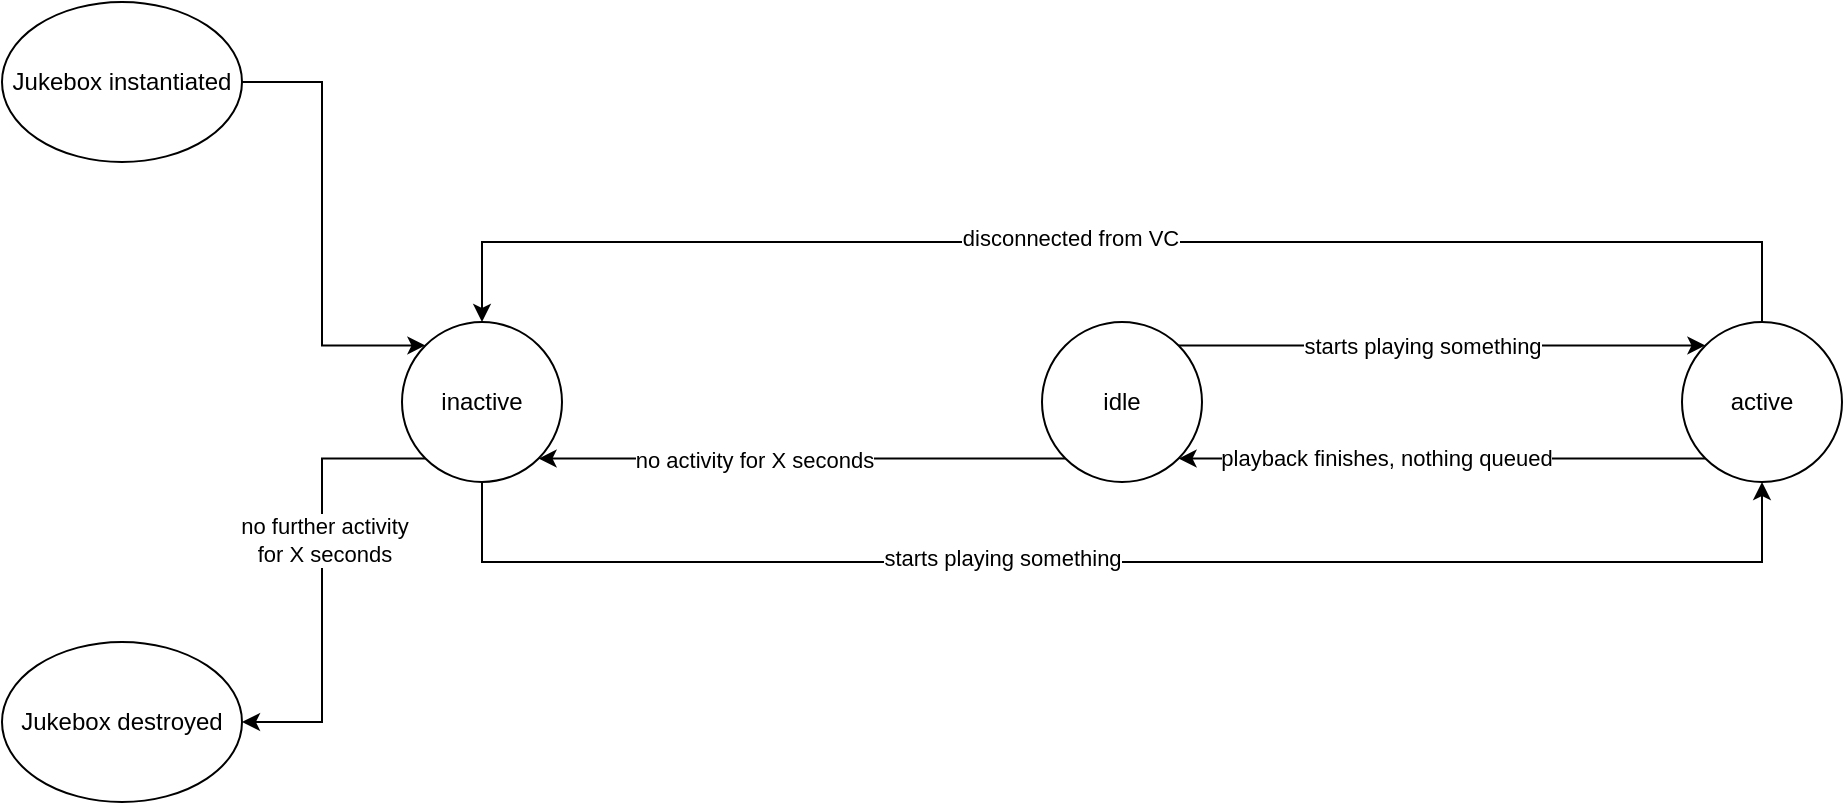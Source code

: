 <mxfile version="20.1.3" type="device"><diagram id="sjr4sskD4A1n_a_Vux0w" name="Page-1"><mxGraphModel dx="2438" dy="750" grid="1" gridSize="10" guides="1" tooltips="1" connect="1" arrows="1" fold="1" page="1" pageScale="1" pageWidth="850" pageHeight="1100" math="0" shadow="0"><root><mxCell id="0"/><mxCell id="1" parent="0"/><mxCell id="E9QBED_cegoEsFHnzM1C-15" style="edgeStyle=orthogonalEdgeStyle;rounded=0;orthogonalLoop=1;jettySize=auto;html=1;entryX=0.5;entryY=1;entryDx=0;entryDy=0;" edge="1" parent="1" source="E9QBED_cegoEsFHnzM1C-1" target="E9QBED_cegoEsFHnzM1C-3"><mxGeometry relative="1" as="geometry"><Array as="points"><mxPoint x="80" y="320"/><mxPoint x="720" y="320"/></Array></mxGeometry></mxCell><mxCell id="E9QBED_cegoEsFHnzM1C-16" value="starts playing something" style="edgeLabel;html=1;align=center;verticalAlign=middle;resizable=0;points=[];" vertex="1" connectable="0" parent="E9QBED_cegoEsFHnzM1C-15"><mxGeometry x="-0.168" y="2" relative="1" as="geometry"><mxPoint as="offset"/></mxGeometry></mxCell><mxCell id="E9QBED_cegoEsFHnzM1C-20" style="edgeStyle=orthogonalEdgeStyle;rounded=0;orthogonalLoop=1;jettySize=auto;html=1;exitX=0;exitY=1;exitDx=0;exitDy=0;entryX=1;entryY=0.5;entryDx=0;entryDy=0;" edge="1" parent="1" source="E9QBED_cegoEsFHnzM1C-1" target="E9QBED_cegoEsFHnzM1C-19"><mxGeometry relative="1" as="geometry"/></mxCell><mxCell id="E9QBED_cegoEsFHnzM1C-21" value="no further activity &lt;br&gt;for X seconds" style="edgeLabel;html=1;align=center;verticalAlign=middle;resizable=0;points=[];" vertex="1" connectable="0" parent="E9QBED_cegoEsFHnzM1C-20"><mxGeometry x="-0.176" y="1" relative="1" as="geometry"><mxPoint as="offset"/></mxGeometry></mxCell><mxCell id="E9QBED_cegoEsFHnzM1C-1" value="inactive" style="ellipse;whiteSpace=wrap;html=1;aspect=fixed;" vertex="1" parent="1"><mxGeometry x="40" y="200" width="80" height="80" as="geometry"/></mxCell><mxCell id="E9QBED_cegoEsFHnzM1C-6" style="edgeStyle=orthogonalEdgeStyle;rounded=0;orthogonalLoop=1;jettySize=auto;html=1;exitX=1;exitY=0;exitDx=0;exitDy=0;entryX=0;entryY=0;entryDx=0;entryDy=0;" edge="1" parent="1" source="E9QBED_cegoEsFHnzM1C-2" target="E9QBED_cegoEsFHnzM1C-3"><mxGeometry relative="1" as="geometry"/></mxCell><mxCell id="E9QBED_cegoEsFHnzM1C-10" value="starts playing something" style="edgeLabel;html=1;align=center;verticalAlign=middle;resizable=0;points=[];" vertex="1" connectable="0" parent="E9QBED_cegoEsFHnzM1C-6"><mxGeometry x="-0.076" relative="1" as="geometry"><mxPoint as="offset"/></mxGeometry></mxCell><mxCell id="E9QBED_cegoEsFHnzM1C-8" style="edgeStyle=orthogonalEdgeStyle;rounded=0;orthogonalLoop=1;jettySize=auto;html=1;exitX=0;exitY=1;exitDx=0;exitDy=0;entryX=1;entryY=1;entryDx=0;entryDy=0;" edge="1" parent="1" source="E9QBED_cegoEsFHnzM1C-2" target="E9QBED_cegoEsFHnzM1C-1"><mxGeometry relative="1" as="geometry"/></mxCell><mxCell id="E9QBED_cegoEsFHnzM1C-9" value="no activity for X seconds" style="edgeLabel;html=1;align=center;verticalAlign=middle;resizable=0;points=[];" vertex="1" connectable="0" parent="E9QBED_cegoEsFHnzM1C-8"><mxGeometry x="0.186" relative="1" as="geometry"><mxPoint as="offset"/></mxGeometry></mxCell><mxCell id="E9QBED_cegoEsFHnzM1C-2" value="idle" style="ellipse;whiteSpace=wrap;html=1;aspect=fixed;" vertex="1" parent="1"><mxGeometry x="360" y="200" width="80" height="80" as="geometry"/></mxCell><mxCell id="E9QBED_cegoEsFHnzM1C-7" style="edgeStyle=orthogonalEdgeStyle;rounded=0;orthogonalLoop=1;jettySize=auto;html=1;exitX=0;exitY=1;exitDx=0;exitDy=0;entryX=1;entryY=1;entryDx=0;entryDy=0;" edge="1" parent="1" source="E9QBED_cegoEsFHnzM1C-3" target="E9QBED_cegoEsFHnzM1C-2"><mxGeometry relative="1" as="geometry"/></mxCell><mxCell id="E9QBED_cegoEsFHnzM1C-11" value="playback finishes, nothing queued" style="edgeLabel;html=1;align=center;verticalAlign=middle;resizable=0;points=[];" vertex="1" connectable="0" parent="E9QBED_cegoEsFHnzM1C-7"><mxGeometry x="0.213" y="-1" relative="1" as="geometry"><mxPoint as="offset"/></mxGeometry></mxCell><mxCell id="E9QBED_cegoEsFHnzM1C-12" style="edgeStyle=orthogonalEdgeStyle;rounded=0;orthogonalLoop=1;jettySize=auto;html=1;entryX=0.5;entryY=0;entryDx=0;entryDy=0;" edge="1" parent="1" source="E9QBED_cegoEsFHnzM1C-3" target="E9QBED_cegoEsFHnzM1C-1"><mxGeometry relative="1" as="geometry"><Array as="points"><mxPoint x="720" y="160"/><mxPoint x="80" y="160"/></Array></mxGeometry></mxCell><mxCell id="E9QBED_cegoEsFHnzM1C-14" value="disconnected from VC" style="edgeLabel;html=1;align=center;verticalAlign=middle;resizable=0;points=[];" vertex="1" connectable="0" parent="E9QBED_cegoEsFHnzM1C-12"><mxGeometry x="0.074" y="-2" relative="1" as="geometry"><mxPoint as="offset"/></mxGeometry></mxCell><mxCell id="E9QBED_cegoEsFHnzM1C-3" value="active" style="ellipse;whiteSpace=wrap;html=1;aspect=fixed;" vertex="1" parent="1"><mxGeometry x="680" y="200" width="80" height="80" as="geometry"/></mxCell><mxCell id="E9QBED_cegoEsFHnzM1C-18" style="edgeStyle=orthogonalEdgeStyle;rounded=0;orthogonalLoop=1;jettySize=auto;html=1;entryX=0;entryY=0;entryDx=0;entryDy=0;" edge="1" parent="1" source="E9QBED_cegoEsFHnzM1C-17" target="E9QBED_cegoEsFHnzM1C-1"><mxGeometry relative="1" as="geometry"><Array as="points"><mxPoint y="212"/></Array></mxGeometry></mxCell><mxCell id="E9QBED_cegoEsFHnzM1C-17" value="Jukebox instantiated" style="ellipse;whiteSpace=wrap;html=1;" vertex="1" parent="1"><mxGeometry x="-160" y="40" width="120" height="80" as="geometry"/></mxCell><mxCell id="E9QBED_cegoEsFHnzM1C-19" value="Jukebox destroyed" style="ellipse;whiteSpace=wrap;html=1;" vertex="1" parent="1"><mxGeometry x="-160" y="360" width="120" height="80" as="geometry"/></mxCell></root></mxGraphModel></diagram></mxfile>
